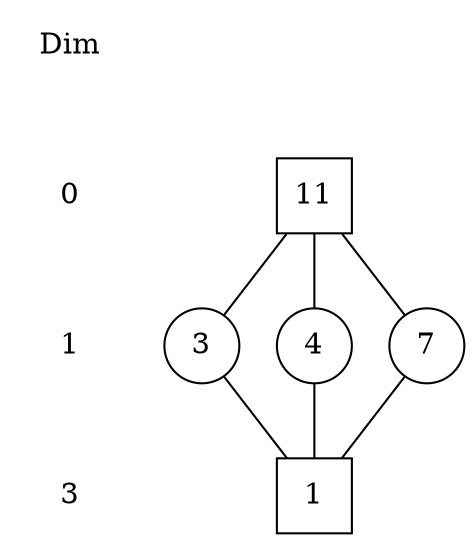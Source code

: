 digraph lattice {
size = "6,6";
"rt" [label="Dim", color=white];
"rt" -> "s0" [color=white, arrowhead=none];
"s0" [label="0", color=white];
"s0" -> "s1" [color=white, arrowhead=none];
"s1" [label="1", color=white];
"s1" -> "s3" [color=white, arrowhead=none];
"s3" [label="3", color=white];
"1" [label="1", shape=square];
{ rank=same; "s3" "1"; }
"2" [label="3", shape=circle];
{ rank=same; "s1" "2"; }
"3" [label="4", shape=circle];
{ rank=same; "s1" "3"; }
"4" [label="7", shape=circle];
{ rank=same; "s1" "4"; }
"5" [label="11", shape=square];
{ rank=same; "s0" "5"; }
"2" -> "1" [arrowhead=none];
"3" -> "1" [arrowhead=none];
"4" -> "1" [arrowhead=none];
"5" -> "2" [arrowhead=none];
"5" -> "3" [arrowhead=none];
"5" -> "4" [arrowhead=none];
}